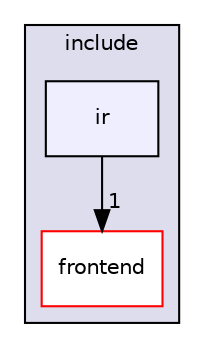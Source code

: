 digraph "include/ir" {
  compound=true
  node [ fontsize="10", fontname="Helvetica"];
  edge [ labelfontsize="10", labelfontname="Helvetica"];
  subgraph clusterdir_d44c64559bbebec7f509842c48db8b23 {
    graph [ bgcolor="#ddddee", pencolor="black", label="include" fontname="Helvetica", fontsize="10", URL="dir_d44c64559bbebec7f509842c48db8b23.html"]
  dir_eb115ec9491646c1ecef798c7f8cfffa [shape=box label="frontend" fillcolor="white" style="filled" color="red" URL="dir_eb115ec9491646c1ecef798c7f8cfffa.html"];
  dir_45e6f8f5dcd21a88a37c78d1bb277139 [shape=box, label="ir", style="filled", fillcolor="#eeeeff", pencolor="black", URL="dir_45e6f8f5dcd21a88a37c78d1bb277139.html"];
  }
  dir_45e6f8f5dcd21a88a37c78d1bb277139->dir_eb115ec9491646c1ecef798c7f8cfffa [headlabel="1", labeldistance=1.5 headhref="dir_000028_000023.html"];
}
